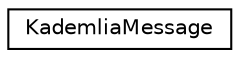 digraph "Graphical Class Hierarchy"
{
  edge [fontname="Helvetica",fontsize="10",labelfontname="Helvetica",labelfontsize="10"];
  node [fontname="Helvetica",fontsize="10",shape=record];
  rankdir="LR";
  Node0 [label="KademliaMessage",height=0.2,width=0.4,color="black", fillcolor="white", style="filled",URL="$struct_kademlia_message.html"];
}
